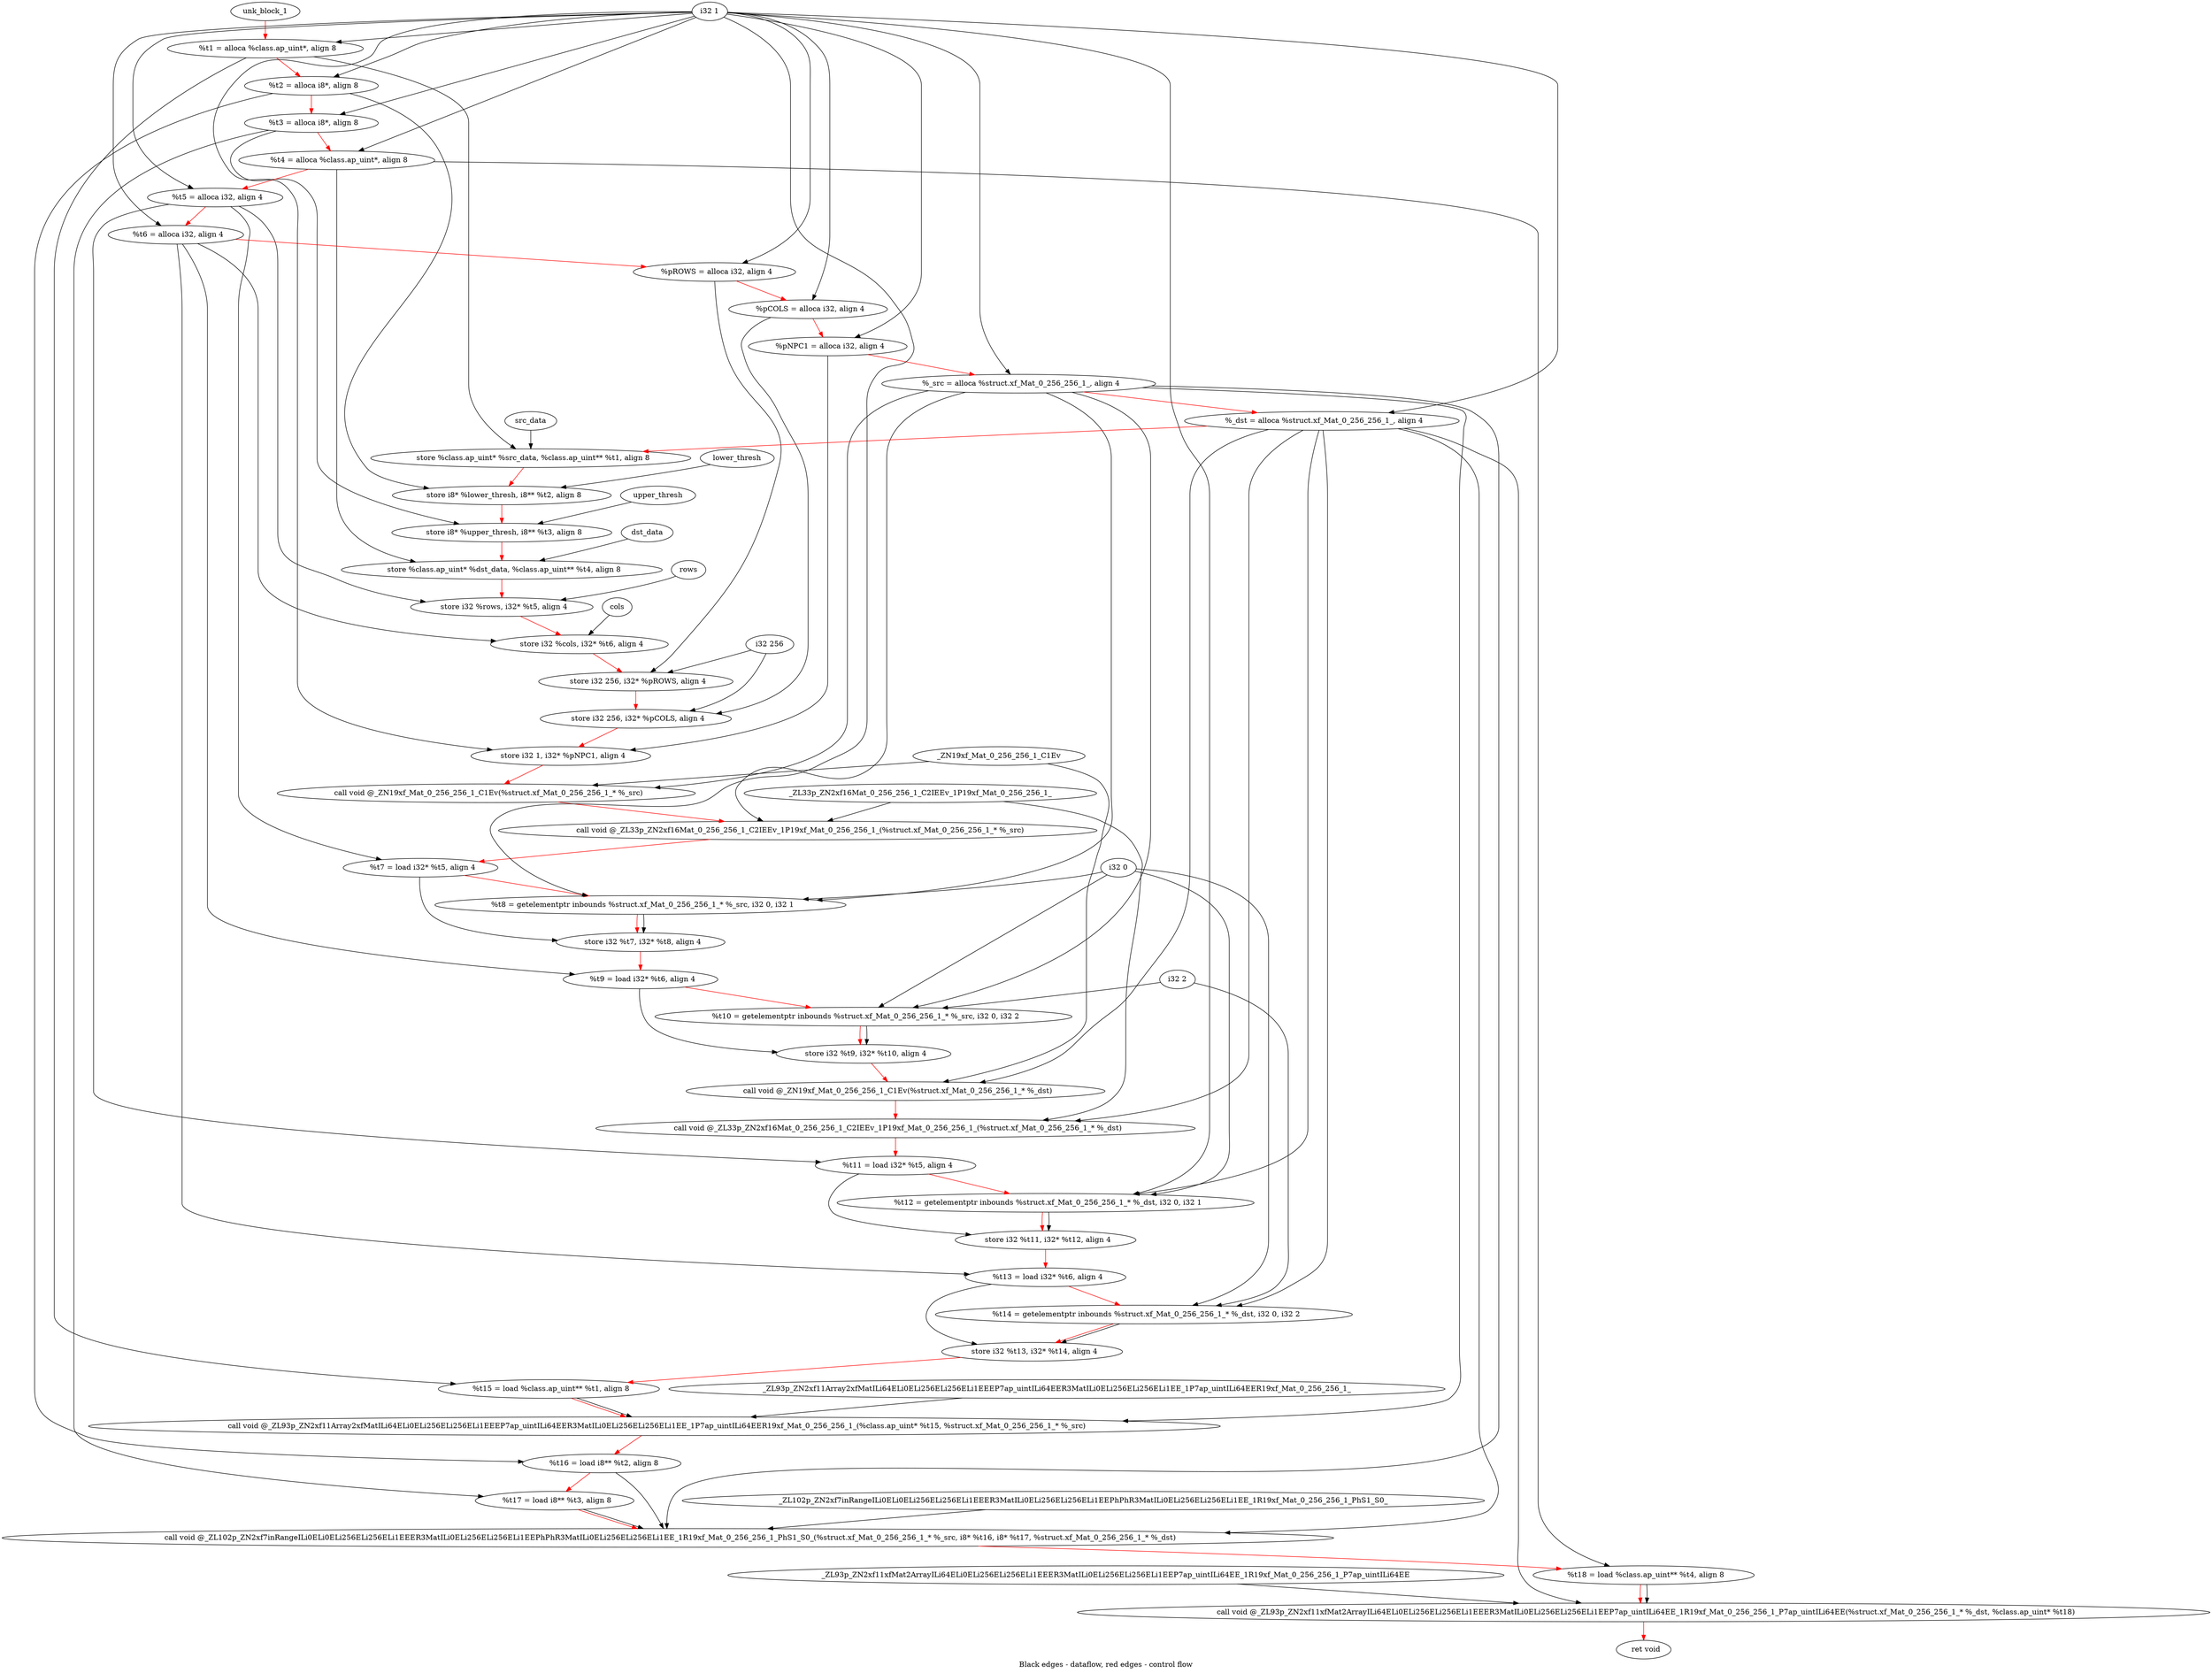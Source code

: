 digraph G {
compound=true
label="Black edges - dataflow, red edges - control flow"
"t1" [label="  %t1 = alloca %class.ap_uint*, align 8"]
"t2" [label="  %t2 = alloca i8*, align 8"]
"t3" [label="  %t3 = alloca i8*, align 8"]
"t4" [label="  %t4 = alloca %class.ap_uint*, align 8"]
"t5" [label="  %t5 = alloca i32, align 4"]
"t6" [label="  %t6 = alloca i32, align 4"]
"pROWS" [label="  %pROWS = alloca i32, align 4"]
"pCOLS" [label="  %pCOLS = alloca i32, align 4"]
"pNPC1" [label="  %pNPC1 = alloca i32, align 4"]
"_src" [label="  %_src = alloca %struct.xf_Mat_0_256_256_1_, align 4"]
"_dst" [label="  %_dst = alloca %struct.xf_Mat_0_256_256_1_, align 4"]
"_1" [label="  store %class.ap_uint* %src_data, %class.ap_uint** %t1, align 8"]
"_2" [label="  store i8* %lower_thresh, i8** %t2, align 8"]
"_3" [label="  store i8* %upper_thresh, i8** %t3, align 8"]
"_4" [label="  store %class.ap_uint* %dst_data, %class.ap_uint** %t4, align 8"]
"_5" [label="  store i32 %rows, i32* %t5, align 4"]
"_6" [label="  store i32 %cols, i32* %t6, align 4"]
"_7" [label="  store i32 256, i32* %pROWS, align 4"]
"_8" [label="  store i32 256, i32* %pCOLS, align 4"]
"_9" [label="  store i32 1, i32* %pNPC1, align 4"]
"_10" [label="  call void @_ZN19xf_Mat_0_256_256_1_C1Ev(%struct.xf_Mat_0_256_256_1_* %_src)"]
"_11" [label="  call void @_ZL33p_ZN2xf16Mat_0_256_256_1_C2IEEv_1P19xf_Mat_0_256_256_1_(%struct.xf_Mat_0_256_256_1_* %_src)"]
"t7" [label="  %t7 = load i32* %t5, align 4"]
"t8" [label="  %t8 = getelementptr inbounds %struct.xf_Mat_0_256_256_1_* %_src, i32 0, i32 1"]
"_12" [label="  store i32 %t7, i32* %t8, align 4"]
"t9" [label="  %t9 = load i32* %t6, align 4"]
"t10" [label="  %t10 = getelementptr inbounds %struct.xf_Mat_0_256_256_1_* %_src, i32 0, i32 2"]
"_13" [label="  store i32 %t9, i32* %t10, align 4"]
"_14" [label="  call void @_ZN19xf_Mat_0_256_256_1_C1Ev(%struct.xf_Mat_0_256_256_1_* %_dst)"]
"_15" [label="  call void @_ZL33p_ZN2xf16Mat_0_256_256_1_C2IEEv_1P19xf_Mat_0_256_256_1_(%struct.xf_Mat_0_256_256_1_* %_dst)"]
"t11" [label="  %t11 = load i32* %t5, align 4"]
"t12" [label="  %t12 = getelementptr inbounds %struct.xf_Mat_0_256_256_1_* %_dst, i32 0, i32 1"]
"_16" [label="  store i32 %t11, i32* %t12, align 4"]
"t13" [label="  %t13 = load i32* %t6, align 4"]
"t14" [label="  %t14 = getelementptr inbounds %struct.xf_Mat_0_256_256_1_* %_dst, i32 0, i32 2"]
"_17" [label="  store i32 %t13, i32* %t14, align 4"]
"t15" [label="  %t15 = load %class.ap_uint** %t1, align 8"]
"_18" [label="  call void @_ZL93p_ZN2xf11Array2xfMatILi64ELi0ELi256ELi256ELi1EEEP7ap_uintILi64EER3MatILi0ELi256ELi256ELi1EE_1P7ap_uintILi64EER19xf_Mat_0_256_256_1_(%class.ap_uint* %t15, %struct.xf_Mat_0_256_256_1_* %_src)"]
"t16" [label="  %t16 = load i8** %t2, align 8"]
"t17" [label="  %t17 = load i8** %t3, align 8"]
"_19" [label="  call void @_ZL102p_ZN2xf7inRangeILi0ELi0ELi256ELi256ELi1EEER3MatILi0ELi256ELi256ELi1EEPhPhR3MatILi0ELi256ELi256ELi1EE_1R19xf_Mat_0_256_256_1_PhS1_S0_(%struct.xf_Mat_0_256_256_1_* %_src, i8* %t16, i8* %t17, %struct.xf_Mat_0_256_256_1_* %_dst)"]
"t18" [label="  %t18 = load %class.ap_uint** %t4, align 8"]
"_20" [label="  call void @_ZL93p_ZN2xf11xfMat2ArrayILi64ELi0ELi256ELi256ELi1EEER3MatILi0ELi256ELi256ELi1EEP7ap_uintILi64EE_1R19xf_Mat_0_256_256_1_P7ap_uintILi64EE(%struct.xf_Mat_0_256_256_1_* %_dst, %class.ap_uint* %t18)"]
"_21" [label="  ret void"]
"unk_block_1" -> "t1"[color=red]
"i32 1" -> "t1"
"t1" -> "t2"[color=red weight=2]
"i32 1" -> "t2"
"t2" -> "t3"[color=red weight=2]
"i32 1" -> "t3"
"t3" -> "t4"[color=red weight=2]
"i32 1" -> "t4"
"t4" -> "t5"[color=red weight=2]
"i32 1" -> "t5"
"t5" -> "t6"[color=red weight=2]
"i32 1" -> "t6"
"t6" -> "pROWS"[color=red weight=2]
"i32 1" -> "pROWS"
"pROWS" -> "pCOLS"[color=red weight=2]
"i32 1" -> "pCOLS"
"pCOLS" -> "pNPC1"[color=red weight=2]
"i32 1" -> "pNPC1"
"pNPC1" -> "_src"[color=red weight=2]
"i32 1" -> "_src"
"_src" -> "_dst"[color=red weight=2]
"i32 1" -> "_dst"
"_dst" -> "_1"[color=red weight=2]
"src_data" -> "_1"
"t1" -> "_1"
"_1" -> "_2"[color=red weight=2]
"lower_thresh" -> "_2"
"t2" -> "_2"
"_2" -> "_3"[color=red weight=2]
"upper_thresh" -> "_3"
"t3" -> "_3"
"_3" -> "_4"[color=red weight=2]
"dst_data" -> "_4"
"t4" -> "_4"
"_4" -> "_5"[color=red weight=2]
"rows" -> "_5"
"t5" -> "_5"
"_5" -> "_6"[color=red weight=2]
"cols" -> "_6"
"t6" -> "_6"
"_6" -> "_7"[color=red weight=2]
"i32 256" -> "_7"
"pROWS" -> "_7"
"_7" -> "_8"[color=red weight=2]
"i32 256" -> "_8"
"pCOLS" -> "_8"
"_8" -> "_9"[color=red weight=2]
"i32 1" -> "_9"
"pNPC1" -> "_9"
"_9" -> "_10"[color=red weight=2]
"_src" -> "_10"
"_ZN19xf_Mat_0_256_256_1_C1Ev" -> "_10"
"_10" -> "_11"[color=red weight=2]
"_src" -> "_11"
"_ZL33p_ZN2xf16Mat_0_256_256_1_C2IEEv_1P19xf_Mat_0_256_256_1_" -> "_11"
"_11" -> "t7"[color=red weight=2]
"t5" -> "t7"
"t7" -> "t8"[color=red weight=2]
"_src" -> "t8"
"i32 0" -> "t8"
"i32 1" -> "t8"
"t8" -> "_12"[color=red weight=2]
"t7" -> "_12"
"t8" -> "_12"
"_12" -> "t9"[color=red weight=2]
"t6" -> "t9"
"t9" -> "t10"[color=red weight=2]
"_src" -> "t10"
"i32 0" -> "t10"
"i32 2" -> "t10"
"t10" -> "_13"[color=red weight=2]
"t9" -> "_13"
"t10" -> "_13"
"_13" -> "_14"[color=red weight=2]
"_dst" -> "_14"
"_ZN19xf_Mat_0_256_256_1_C1Ev" -> "_14"
"_14" -> "_15"[color=red weight=2]
"_dst" -> "_15"
"_ZL33p_ZN2xf16Mat_0_256_256_1_C2IEEv_1P19xf_Mat_0_256_256_1_" -> "_15"
"_15" -> "t11"[color=red weight=2]
"t5" -> "t11"
"t11" -> "t12"[color=red weight=2]
"_dst" -> "t12"
"i32 0" -> "t12"
"i32 1" -> "t12"
"t12" -> "_16"[color=red weight=2]
"t11" -> "_16"
"t12" -> "_16"
"_16" -> "t13"[color=red weight=2]
"t6" -> "t13"
"t13" -> "t14"[color=red weight=2]
"_dst" -> "t14"
"i32 0" -> "t14"
"i32 2" -> "t14"
"t14" -> "_17"[color=red weight=2]
"t13" -> "_17"
"t14" -> "_17"
"_17" -> "t15"[color=red weight=2]
"t1" -> "t15"
"t15" -> "_18"[color=red weight=2]
"t15" -> "_18"
"_src" -> "_18"
"_ZL93p_ZN2xf11Array2xfMatILi64ELi0ELi256ELi256ELi1EEEP7ap_uintILi64EER3MatILi0ELi256ELi256ELi1EE_1P7ap_uintILi64EER19xf_Mat_0_256_256_1_" -> "_18"
"_18" -> "t16"[color=red weight=2]
"t2" -> "t16"
"t16" -> "t17"[color=red weight=2]
"t3" -> "t17"
"t17" -> "_19"[color=red weight=2]
"_src" -> "_19"
"t16" -> "_19"
"t17" -> "_19"
"_dst" -> "_19"
"_ZL102p_ZN2xf7inRangeILi0ELi0ELi256ELi256ELi1EEER3MatILi0ELi256ELi256ELi1EEPhPhR3MatILi0ELi256ELi256ELi1EE_1R19xf_Mat_0_256_256_1_PhS1_S0_" -> "_19"
"_19" -> "t18"[color=red weight=2]
"t4" -> "t18"
"t18" -> "_20"[color=red weight=2]
"_dst" -> "_20"
"t18" -> "_20"
"_ZL93p_ZN2xf11xfMat2ArrayILi64ELi0ELi256ELi256ELi1EEER3MatILi0ELi256ELi256ELi1EEP7ap_uintILi64EE_1R19xf_Mat_0_256_256_1_P7ap_uintILi64EE" -> "_20"
"_20" -> "_21"[color=red weight=2]

}
